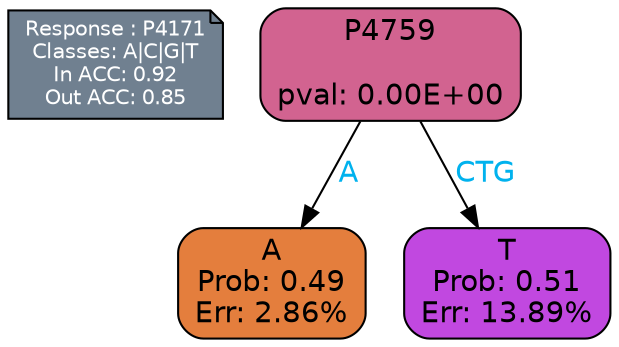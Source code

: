 digraph Tree {
node [shape=box, style="filled, rounded", color="black", fontname=helvetica] ;
graph [ranksep=equally, splines=polylines, bgcolor=transparent, dpi=600] ;
edge [fontname=helvetica] ;
LEGEND [label="Response : P4171
Classes: A|C|G|T
In ACC: 0.92
Out ACC: 0.85
",shape=note,align=left,style=filled,fillcolor="slategray",fontcolor="white",fontsize=10];1 [label="P4759

pval: 0.00E+00", fillcolor="#d26390"] ;
2 [label="A
Prob: 0.49
Err: 2.86%", fillcolor="#e47e3d"] ;
3 [label="T
Prob: 0.51
Err: 13.89%", fillcolor="#c148e0"] ;
1 -> 2 [label="A",fontcolor=deepskyblue2] ;
1 -> 3 [label="CTG",fontcolor=deepskyblue2] ;
{rank = same; 2;3;}{rank = same; LEGEND;1;}}